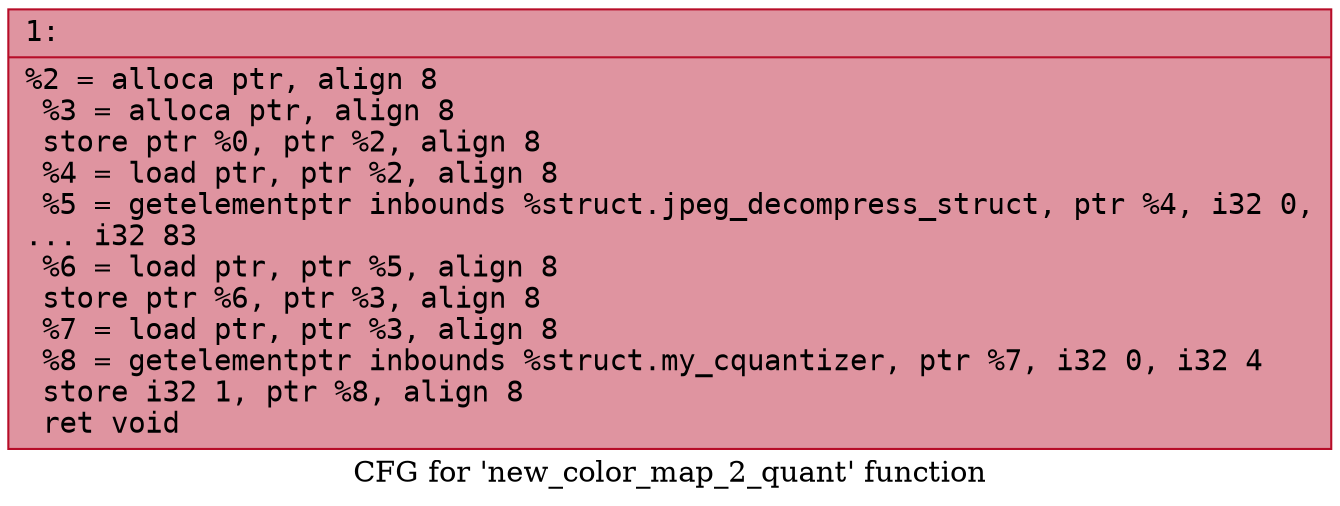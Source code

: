 digraph "CFG for 'new_color_map_2_quant' function" {
	label="CFG for 'new_color_map_2_quant' function";

	Node0x6000017dee90 [shape=record,color="#b70d28ff", style=filled, fillcolor="#b70d2870" fontname="Courier",label="{1:\l|  %2 = alloca ptr, align 8\l  %3 = alloca ptr, align 8\l  store ptr %0, ptr %2, align 8\l  %4 = load ptr, ptr %2, align 8\l  %5 = getelementptr inbounds %struct.jpeg_decompress_struct, ptr %4, i32 0,\l... i32 83\l  %6 = load ptr, ptr %5, align 8\l  store ptr %6, ptr %3, align 8\l  %7 = load ptr, ptr %3, align 8\l  %8 = getelementptr inbounds %struct.my_cquantizer, ptr %7, i32 0, i32 4\l  store i32 1, ptr %8, align 8\l  ret void\l}"];
}
